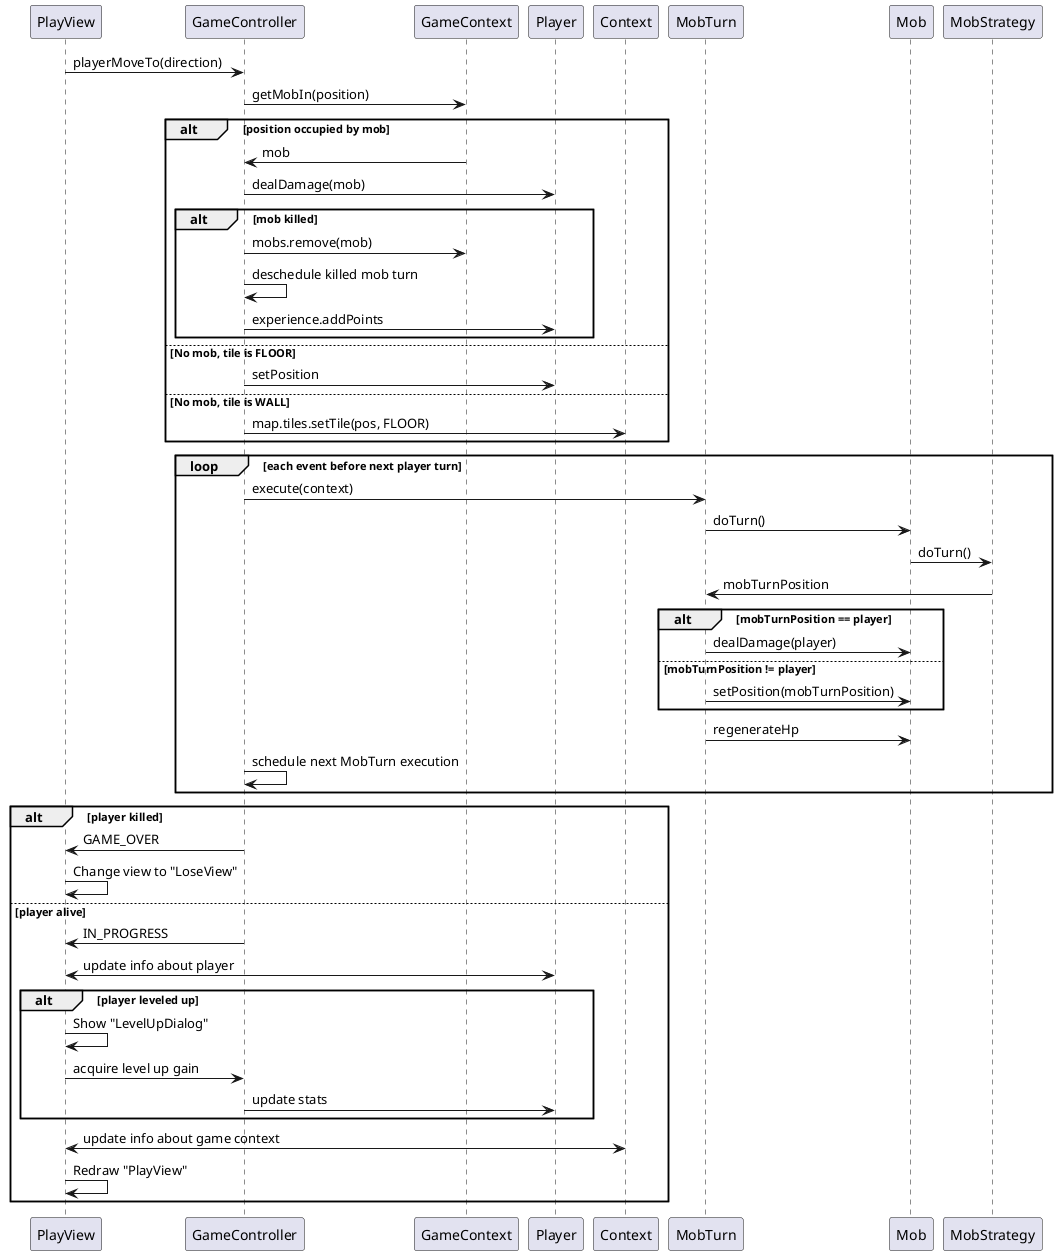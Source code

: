 @startuml
PlayView -> GameController : playerMoveTo(direction)
GameController -> GameContext : getMobIn(position)
alt position occupied by mob
    GameController <- GameContext : mob
    GameController -> Player : dealDamage(mob)
    alt mob killed
        GameController -> GameContext : mobs.remove(mob)
        GameController -> GameController : deschedule killed mob turn
        GameController -> Player : experience.addPoints
    end
else No mob, tile is FLOOR
    GameController -> Player : setPosition
else No mob, tile is WALL
    GameController -> Context : map.tiles.setTile(pos, FLOOR)
end

loop each event before next player turn
    GameController -> MobTurn : execute(context)
    MobTurn -> Mob : doTurn()
    Mob -> MobStrategy : doTurn()
    MobTurn <- MobStrategy : mobTurnPosition
    alt mobTurnPosition == player
        MobTurn -> Mob : dealDamage(player)
    else mobTurnPosition != player
        MobTurn -> Mob : setPosition(mobTurnPosition)
    end
    MobTurn -> Mob : regenerateHp
    GameController -> GameController : schedule next MobTurn execution
end

alt player killed
    PlayView <- GameController : GAME_OVER
    PlayView -> PlayView : Change view to "LoseView"
else player alive
    PlayView <- GameController : IN_PROGRESS
    PlayView <-> Player : update info about player
    alt player leveled up
        PlayView -> PlayView : Show "LevelUpDialog"
        PlayView -> GameController : acquire level up gain
        GameController -> Player : update stats
    end
    PlayView <-> Context : update info about game context
    PlayView -> PlayView : Redraw "PlayView"
end
@enduml
